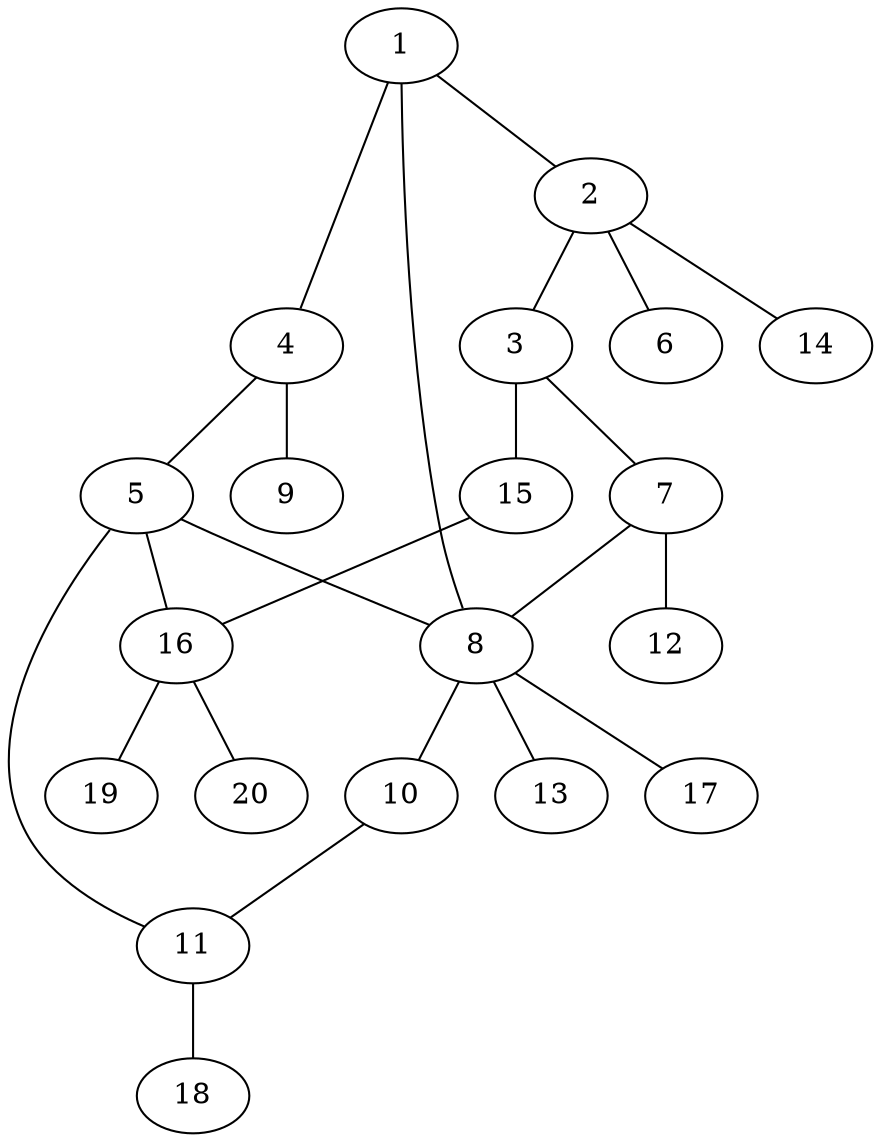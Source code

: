 graph graphname {1--2
1--4
1--8
2--3
2--6
2--14
3--7
3--15
4--5
4--9
5--8
5--11
5--16
7--8
7--12
8--10
8--13
8--17
10--11
11--18
15--16
16--19
16--20
}